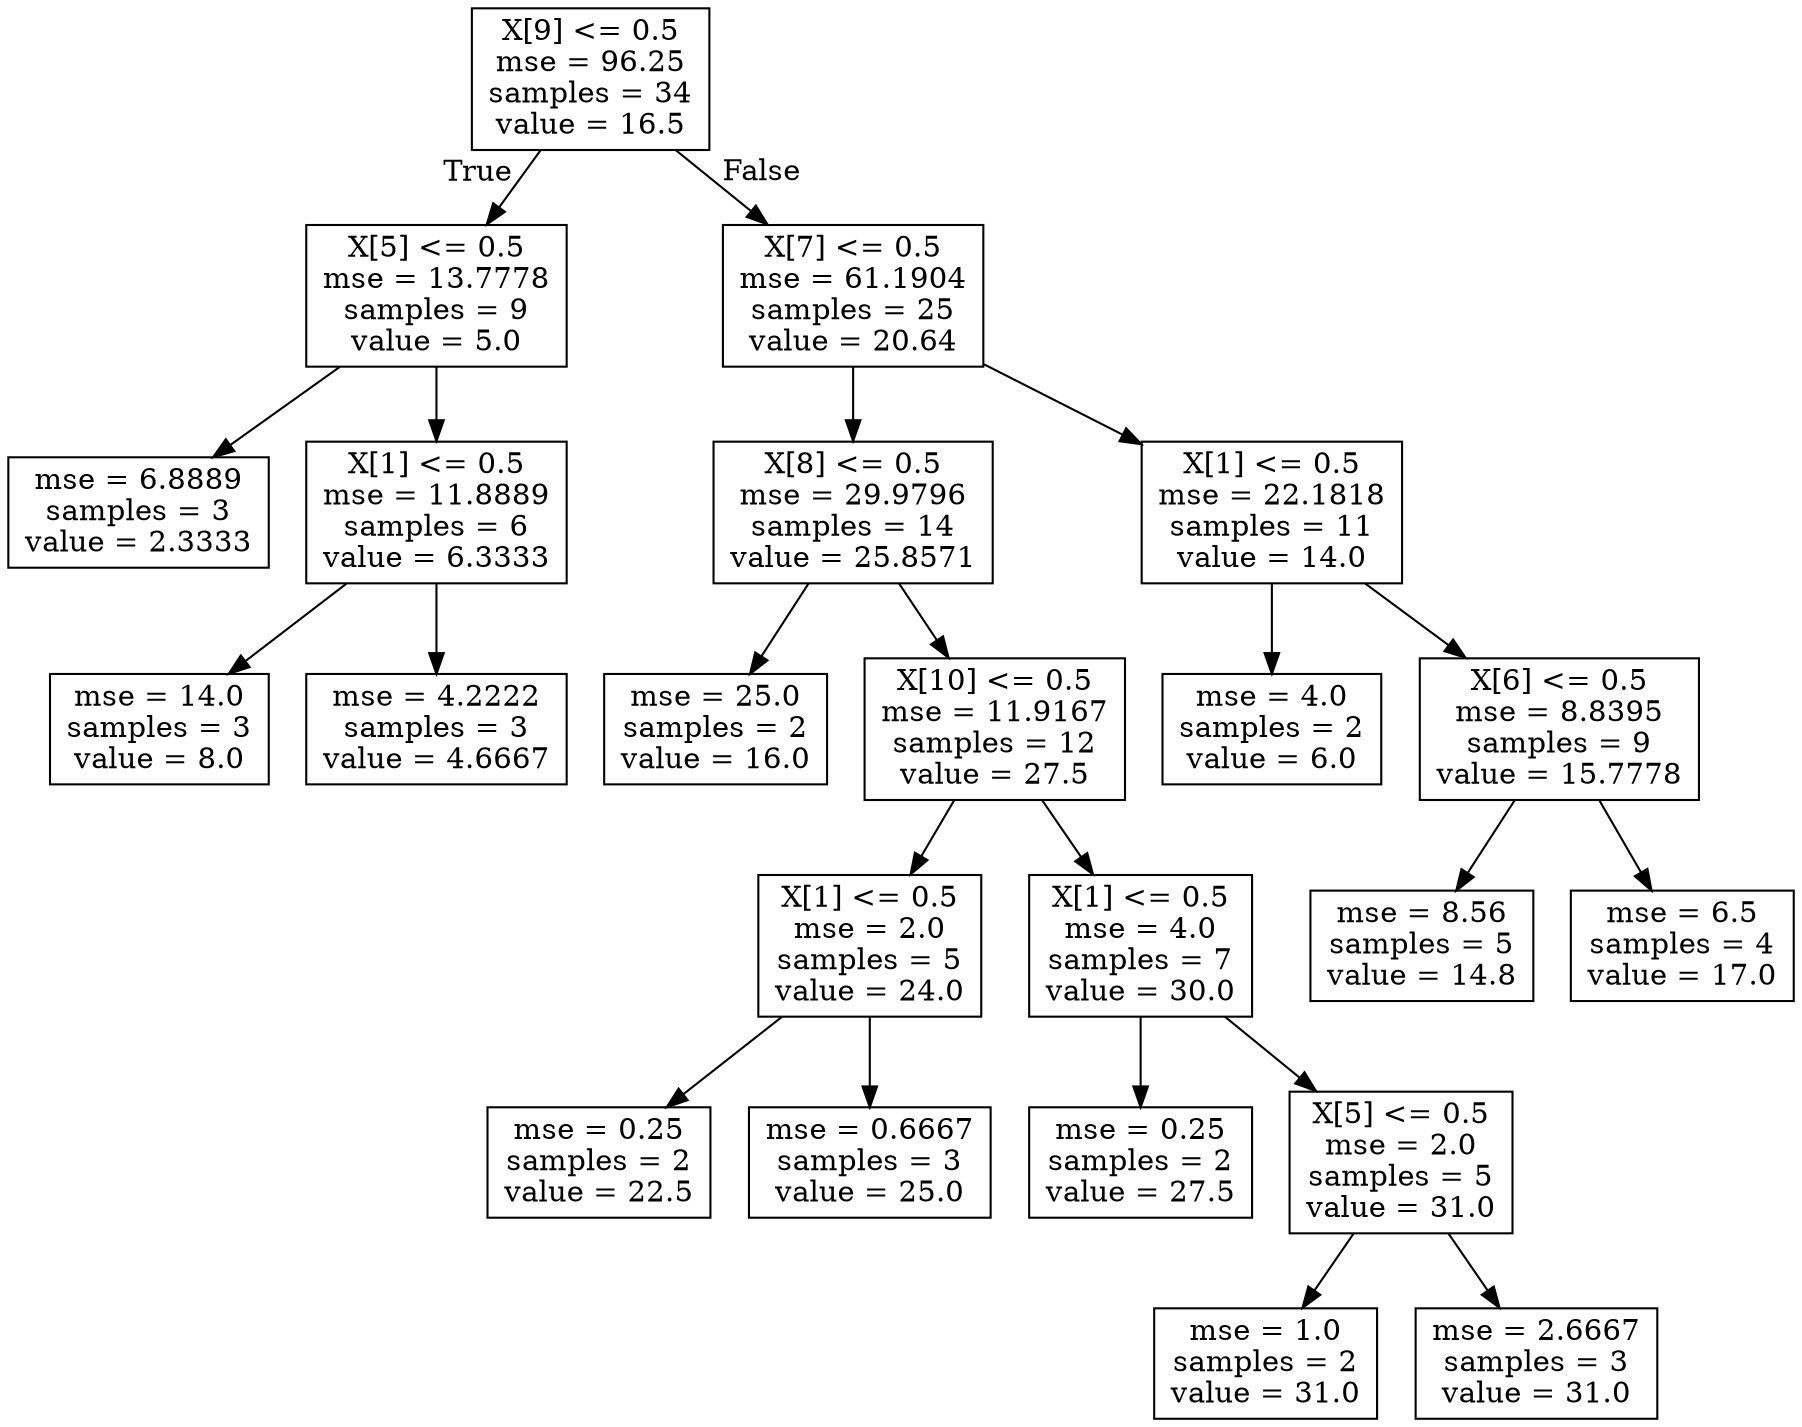 digraph Tree {
node [shape=box] ;
0 [label="X[9] <= 0.5\nmse = 96.25\nsamples = 34\nvalue = 16.5"] ;
1 [label="X[5] <= 0.5\nmse = 13.7778\nsamples = 9\nvalue = 5.0"] ;
0 -> 1 [labeldistance=2.5, labelangle=45, headlabel="True"] ;
2 [label="mse = 6.8889\nsamples = 3\nvalue = 2.3333"] ;
1 -> 2 ;
3 [label="X[1] <= 0.5\nmse = 11.8889\nsamples = 6\nvalue = 6.3333"] ;
1 -> 3 ;
4 [label="mse = 14.0\nsamples = 3\nvalue = 8.0"] ;
3 -> 4 ;
5 [label="mse = 4.2222\nsamples = 3\nvalue = 4.6667"] ;
3 -> 5 ;
6 [label="X[7] <= 0.5\nmse = 61.1904\nsamples = 25\nvalue = 20.64"] ;
0 -> 6 [labeldistance=2.5, labelangle=-45, headlabel="False"] ;
7 [label="X[8] <= 0.5\nmse = 29.9796\nsamples = 14\nvalue = 25.8571"] ;
6 -> 7 ;
8 [label="mse = 25.0\nsamples = 2\nvalue = 16.0"] ;
7 -> 8 ;
9 [label="X[10] <= 0.5\nmse = 11.9167\nsamples = 12\nvalue = 27.5"] ;
7 -> 9 ;
10 [label="X[1] <= 0.5\nmse = 2.0\nsamples = 5\nvalue = 24.0"] ;
9 -> 10 ;
11 [label="mse = 0.25\nsamples = 2\nvalue = 22.5"] ;
10 -> 11 ;
12 [label="mse = 0.6667\nsamples = 3\nvalue = 25.0"] ;
10 -> 12 ;
13 [label="X[1] <= 0.5\nmse = 4.0\nsamples = 7\nvalue = 30.0"] ;
9 -> 13 ;
14 [label="mse = 0.25\nsamples = 2\nvalue = 27.5"] ;
13 -> 14 ;
15 [label="X[5] <= 0.5\nmse = 2.0\nsamples = 5\nvalue = 31.0"] ;
13 -> 15 ;
16 [label="mse = 1.0\nsamples = 2\nvalue = 31.0"] ;
15 -> 16 ;
17 [label="mse = 2.6667\nsamples = 3\nvalue = 31.0"] ;
15 -> 17 ;
18 [label="X[1] <= 0.5\nmse = 22.1818\nsamples = 11\nvalue = 14.0"] ;
6 -> 18 ;
19 [label="mse = 4.0\nsamples = 2\nvalue = 6.0"] ;
18 -> 19 ;
20 [label="X[6] <= 0.5\nmse = 8.8395\nsamples = 9\nvalue = 15.7778"] ;
18 -> 20 ;
21 [label="mse = 8.56\nsamples = 5\nvalue = 14.8"] ;
20 -> 21 ;
22 [label="mse = 6.5\nsamples = 4\nvalue = 17.0"] ;
20 -> 22 ;
}